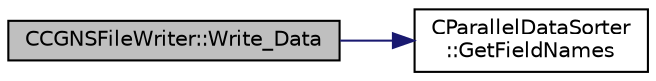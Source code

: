 digraph "CCGNSFileWriter::Write_Data"
{
 // LATEX_PDF_SIZE
  edge [fontname="Helvetica",fontsize="10",labelfontname="Helvetica",labelfontsize="10"];
  node [fontname="Helvetica",fontsize="10",shape=record];
  rankdir="LR";
  Node1 [label="CCGNSFileWriter::Write_Data",height=0.2,width=0.4,color="black", fillcolor="grey75", style="filled", fontcolor="black",tooltip="Write sorted data to file in CGNS file format."];
  Node1 -> Node2 [color="midnightblue",fontsize="10",style="solid",fontname="Helvetica"];
  Node2 [label="CParallelDataSorter\l::GetFieldNames",height=0.2,width=0.4,color="black", fillcolor="white", style="filled",URL="$classCParallelDataSorter.html#a1e7b99cebaee21ae8e4d37472bf477e6",tooltip="Get the vector containing the names of the output fields."];
}
